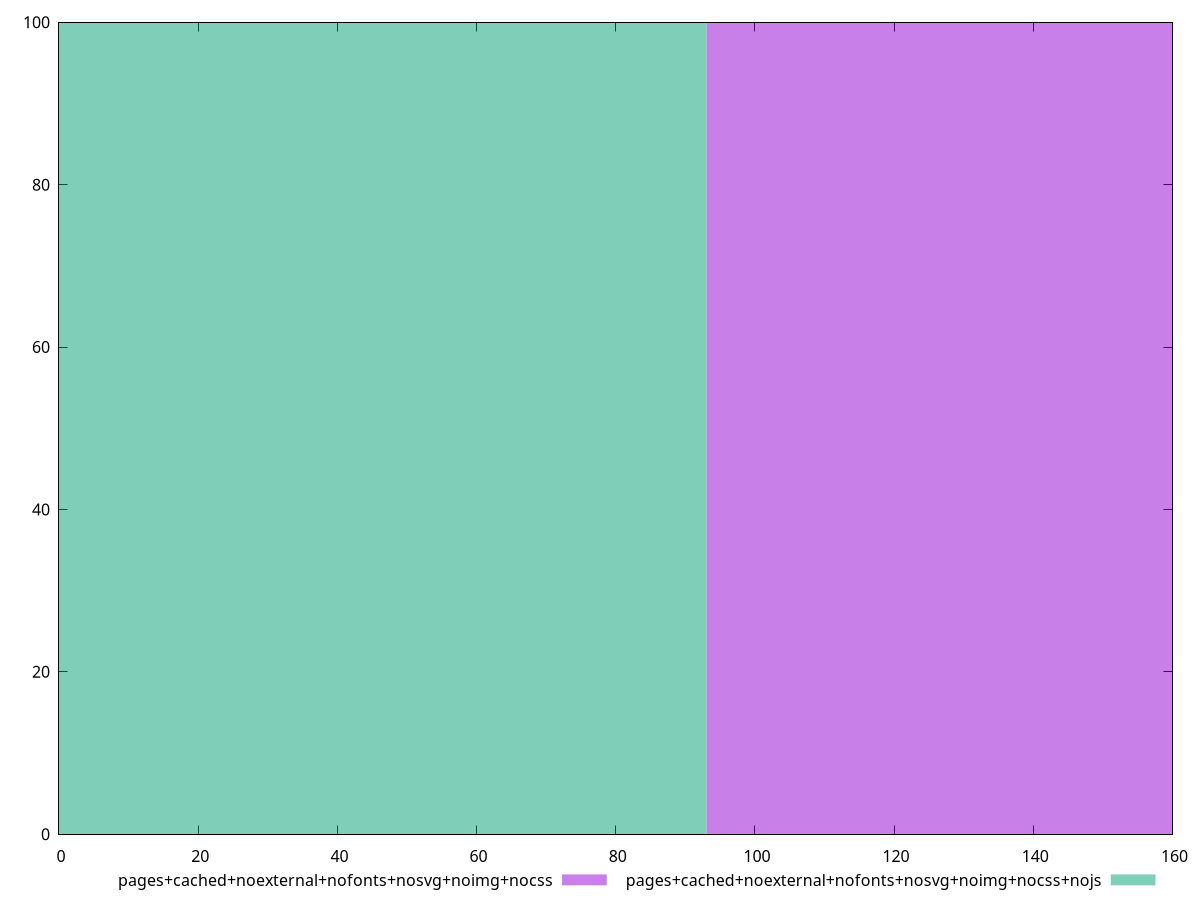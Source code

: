 reset

$pagesCachedNoexternalNofontsNosvgNoimgNocss <<EOF
186.14087946417447 100
EOF

$pagesCachedNoexternalNofontsNosvgNoimgNocssNojs <<EOF
0 100
EOF

set key outside below
set boxwidth 186.14087946417447
set xrange [0:160]
set yrange [0:100]
set style fill transparent solid 0.5 noborder
set terminal svg size 640, 500 enhanced background rgb 'white'
set output "report_00007_2020-12-11T15:55:29.892Z/uses-http2/comparison/histogram/12_vs_13.svg"

plot $pagesCachedNoexternalNofontsNosvgNoimgNocss title "pages+cached+noexternal+nofonts+nosvg+noimg+nocss" with boxes, \
     $pagesCachedNoexternalNofontsNosvgNoimgNocssNojs title "pages+cached+noexternal+nofonts+nosvg+noimg+nocss+nojs" with boxes

reset
